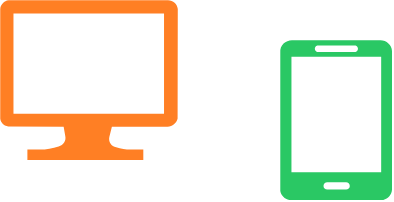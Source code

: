 <mxfile version="24.7.7">
  <diagram name="第 1 页" id="xSYyjbpvkvRqk81D_NcK">
    <mxGraphModel dx="251" dy="147" grid="1" gridSize="10" guides="1" tooltips="1" connect="1" arrows="1" fold="1" page="1" pageScale="1" pageWidth="827" pageHeight="1169" math="0" shadow="0">
      <root>
        <mxCell id="0" />
        <mxCell id="1" parent="0" />
        <mxCell id="uN443qnZDfKwHCZ59wqP-1" value="" style="verticalLabelPosition=bottom;html=1;verticalAlign=top;align=center;strokeColor=none;fillColor=#FF7F24;shape=mxgraph.azure.computer;pointerEvents=1;movable=1;resizable=1;rotatable=1;deletable=1;editable=1;locked=0;connectable=1;container=0;" vertex="1" parent="1">
          <mxGeometry x="120" y="160" width="88.89" height="80" as="geometry" />
        </mxCell>
        <mxCell id="uN443qnZDfKwHCZ59wqP-3" value="" style="verticalLabelPosition=bottom;html=1;verticalAlign=top;align=center;strokeColor=none;fillColor=#2AC864;shape=mxgraph.azure.mobile;pointerEvents=1;" vertex="1" parent="1">
          <mxGeometry x="260" y="180" width="56" height="80" as="geometry" />
        </mxCell>
      </root>
    </mxGraphModel>
  </diagram>
</mxfile>
